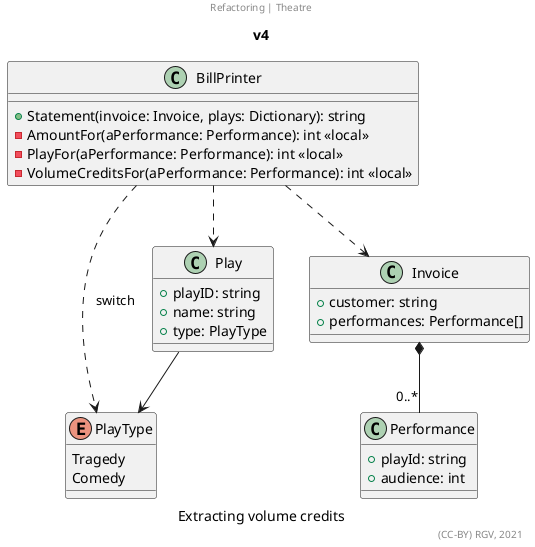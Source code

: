 @startuml
title v4
center header Refactoring | Theatre
'''''''''''''
allowmixing
'''''''''''''

enum PlayType{
    Tragedy
    Comedy
}

class Performance{
    +playId: string
    +audience: int
}

class Invoice{
    +customer: string
    +performances: Performance[]
}

class Play{
    +playID: string
    +name: string
    +type: PlayType
}

class BillPrinter{
    +Statement(invoice: Invoice, plays: Dictionary): string 
    -AmountFor(aPerformance: Performance): int <<local>>
    -PlayFor(aPerformance: Performance): int <<local>>
    -VolumeCreditsFor(aPerformance: Performance): int <<local>>
}

'''''''''''''

Play --> PlayType
Invoice *-- "0..*" Performance

BillPrinter ..> Invoice
BillPrinter ..> Play
BillPrinter ..> PlayType : switch


'''''''''''''
'''''''''''''
caption Extracting volume credits
right footer (CC-BY) RGV, 2021
@enduml